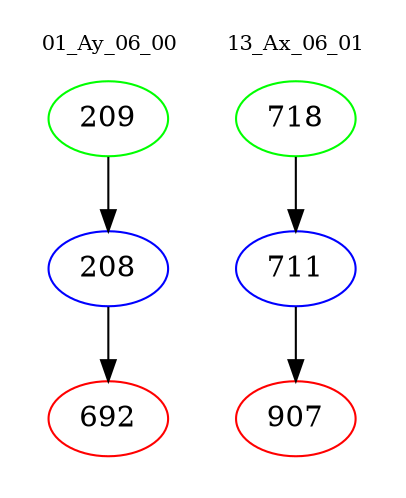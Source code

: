 digraph{
subgraph cluster_0 {
color = white
label = "01_Ay_06_00";
fontsize=10;
T0_209 [label="209", color="green"]
T0_209 -> T0_208 [color="black"]
T0_208 [label="208", color="blue"]
T0_208 -> T0_692 [color="black"]
T0_692 [label="692", color="red"]
}
subgraph cluster_1 {
color = white
label = "13_Ax_06_01";
fontsize=10;
T1_718 [label="718", color="green"]
T1_718 -> T1_711 [color="black"]
T1_711 [label="711", color="blue"]
T1_711 -> T1_907 [color="black"]
T1_907 [label="907", color="red"]
}
}
